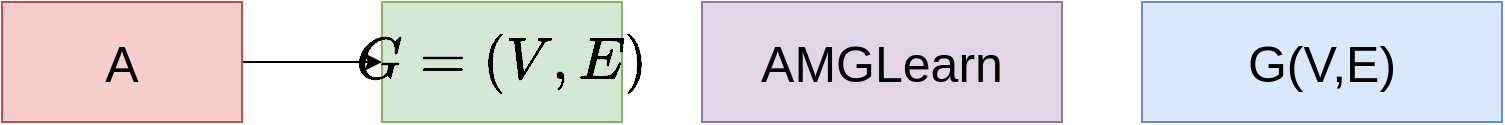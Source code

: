 <mxfile version="27.1.6">
  <diagram name="Page-1" id="acl9b-Ro4dWBJq8NwQiJ">
    <mxGraphModel dx="1173" dy="1134" grid="1" gridSize="10" guides="1" tooltips="1" connect="1" arrows="1" fold="1" page="1" pageScale="1" pageWidth="850" pageHeight="1100" math="0" shadow="0">
      <root>
        <mxCell id="0" />
        <mxCell id="1" parent="0" />
        <mxCell id="t7H4enkIU8ulNd7rulKI-4" value="" style="edgeStyle=orthogonalEdgeStyle;rounded=0;orthogonalLoop=1;jettySize=auto;html=1;" edge="1" parent="1" source="t7H4enkIU8ulNd7rulKI-2" target="t7H4enkIU8ulNd7rulKI-3">
          <mxGeometry relative="1" as="geometry" />
        </mxCell>
        <mxCell id="t7H4enkIU8ulNd7rulKI-2" value="&lt;font style=&quot;font-size: 25px;&quot;&gt;A&lt;/font&gt;" style="rounded=0;whiteSpace=wrap;html=1;fillColor=#f8cecc;strokeColor=#b85450;" vertex="1" parent="1">
          <mxGeometry x="110" y="250" width="120" height="60" as="geometry" />
        </mxCell>
        <mxCell id="t7H4enkIU8ulNd7rulKI-3" value="$$G=(V,E)$$" style="rounded=0;whiteSpace=wrap;html=1;fillColor=#d5e8d4;strokeColor=#82b366;fontSize=25;" vertex="1" parent="1">
          <mxGeometry x="300" y="250" width="120" height="60" as="geometry" />
        </mxCell>
        <mxCell id="t7H4enkIU8ulNd7rulKI-5" value="AMGLearn" style="rounded=0;whiteSpace=wrap;html=1;fillColor=#e1d5e7;strokeColor=#9673a6;fontSize=25;" vertex="1" parent="1">
          <mxGeometry x="460" y="250" width="180" height="60" as="geometry" />
        </mxCell>
        <mxCell id="t7H4enkIU8ulNd7rulKI-6" value="G(V,E)" style="rounded=0;whiteSpace=wrap;html=1;fillColor=#dae8fc;strokeColor=#6c8ebf;fontSize=25;" vertex="1" parent="1">
          <mxGeometry x="680" y="250" width="180" height="60" as="geometry" />
        </mxCell>
      </root>
    </mxGraphModel>
  </diagram>
</mxfile>

